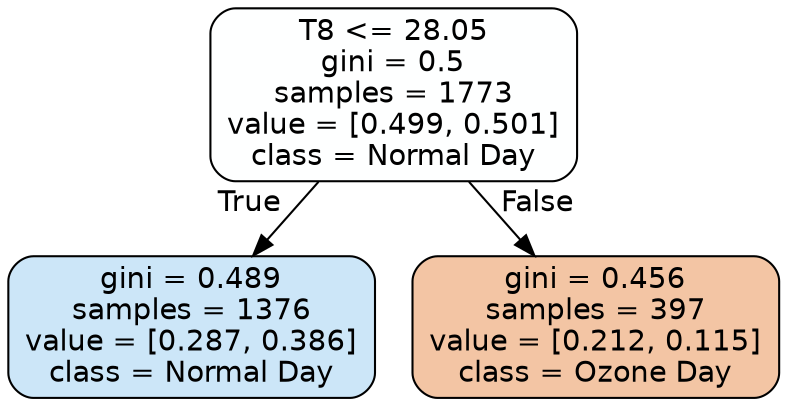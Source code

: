 digraph Tree {
node [shape=box, style="filled, rounded", color="black", fontname=helvetica] ;
edge [fontname=helvetica] ;
0 [label="T8 <= 28.05\ngini = 0.5\nsamples = 1773\nvalue = [0.499, 0.501]\nclass = Normal Day", fillcolor="#feffff"] ;
1 [label="gini = 0.489\nsamples = 1376\nvalue = [0.287, 0.386]\nclass = Normal Day", fillcolor="#cce6f8"] ;
0 -> 1 [labeldistance=2.5, labelangle=45, headlabel="True"] ;
2 [label="gini = 0.456\nsamples = 397\nvalue = [0.212, 0.115]\nclass = Ozone Day", fillcolor="#f3c5a4"] ;
0 -> 2 [labeldistance=2.5, labelangle=-45, headlabel="False"] ;
}